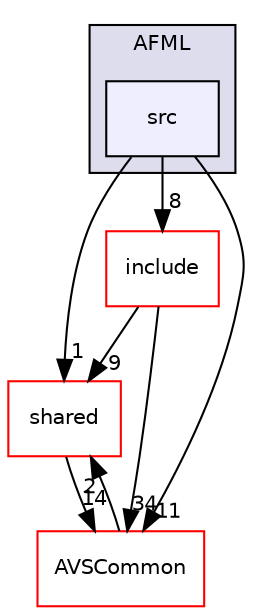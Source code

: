 digraph "/workplace/avs-device-sdk/AFML/src" {
  compound=true
  node [ fontsize="10", fontname="Helvetica"];
  edge [ labelfontsize="10", labelfontname="Helvetica"];
  subgraph clusterdir_15a1dcf98404372b5aa31671439f6987 {
    graph [ bgcolor="#ddddee", pencolor="black", label="AFML" fontname="Helvetica", fontsize="10", URL="dir_15a1dcf98404372b5aa31671439f6987.html"]
  dir_85fc594f652c9e06792acd9e37a3ea97 [shape=box, label="src", style="filled", fillcolor="#eeeeff", pencolor="black", URL="dir_85fc594f652c9e06792acd9e37a3ea97.html"];
  }
  dir_9982052f7ce695d12571567315b2fafa [shape=box label="shared" fillcolor="white" style="filled" color="red" URL="dir_9982052f7ce695d12571567315b2fafa.html"];
  dir_275bd4c7f9218fea92087aadc583fdf2 [shape=box label="include" fillcolor="white" style="filled" color="red" URL="dir_275bd4c7f9218fea92087aadc583fdf2.html"];
  dir_13e65effb2bde530b17b3d5eefcd0266 [shape=box label="AVSCommon" fillcolor="white" style="filled" color="red" URL="dir_13e65effb2bde530b17b3d5eefcd0266.html"];
  dir_9982052f7ce695d12571567315b2fafa->dir_13e65effb2bde530b17b3d5eefcd0266 [headlabel="14", labeldistance=1.5 headhref="dir_000598_000017.html"];
  dir_85fc594f652c9e06792acd9e37a3ea97->dir_9982052f7ce695d12571567315b2fafa [headlabel="1", labeldistance=1.5 headhref="dir_000026_000598.html"];
  dir_85fc594f652c9e06792acd9e37a3ea97->dir_275bd4c7f9218fea92087aadc583fdf2 [headlabel="8", labeldistance=1.5 headhref="dir_000026_000024.html"];
  dir_85fc594f652c9e06792acd9e37a3ea97->dir_13e65effb2bde530b17b3d5eefcd0266 [headlabel="11", labeldistance=1.5 headhref="dir_000026_000017.html"];
  dir_275bd4c7f9218fea92087aadc583fdf2->dir_9982052f7ce695d12571567315b2fafa [headlabel="9", labeldistance=1.5 headhref="dir_000024_000598.html"];
  dir_275bd4c7f9218fea92087aadc583fdf2->dir_13e65effb2bde530b17b3d5eefcd0266 [headlabel="34", labeldistance=1.5 headhref="dir_000024_000017.html"];
  dir_13e65effb2bde530b17b3d5eefcd0266->dir_9982052f7ce695d12571567315b2fafa [headlabel="2", labeldistance=1.5 headhref="dir_000017_000598.html"];
}
